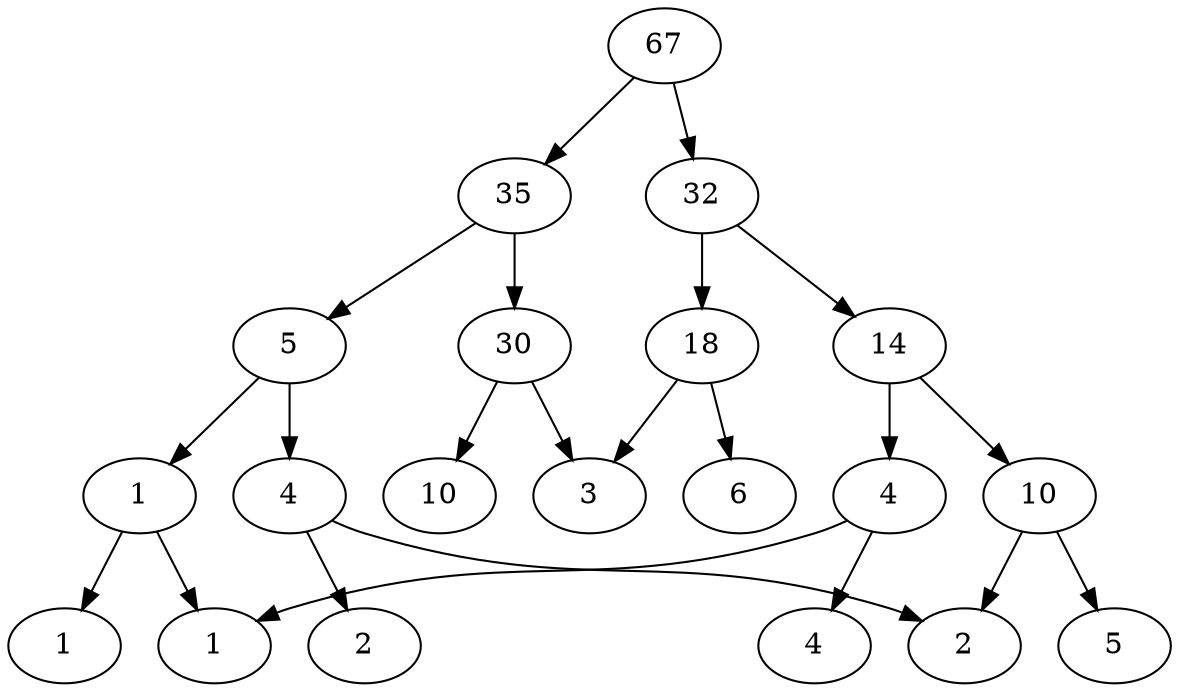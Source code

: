 digraph{
N0[label="67"];
N1[label="35"];
N2[label="32"];
N0->N1;
N0->N2;
N3[label="30"];
N4[label="5"];
N1->N3;
N1->N4;
N5[label="10"];
N6[label="3"];
N3->N5;
N3->N6;
N7[label="1"];
N8[label="4"];
N4->N7;
N4->N8;
N9[label="1"];
N10[label="1"];
N7->N9;
N7->N10;
N11[label="2"];
N12[label="2"];
N8->N11;
N8->N12;
N13[label="14"];
N14[label="18"];
N2->N13;
N2->N14;
N15[label="10"];
N16[label="4"];
N13->N15;
N13->N16;
N17[label="5"];
N12[label="2"];
N15->N17;
N15->N12;
N18[label="4"];
N10[label="1"];
N16->N18;
N16->N10;
N19[label="6"];
N6[label="3"];
N14->N19;
N14->N6;
}

